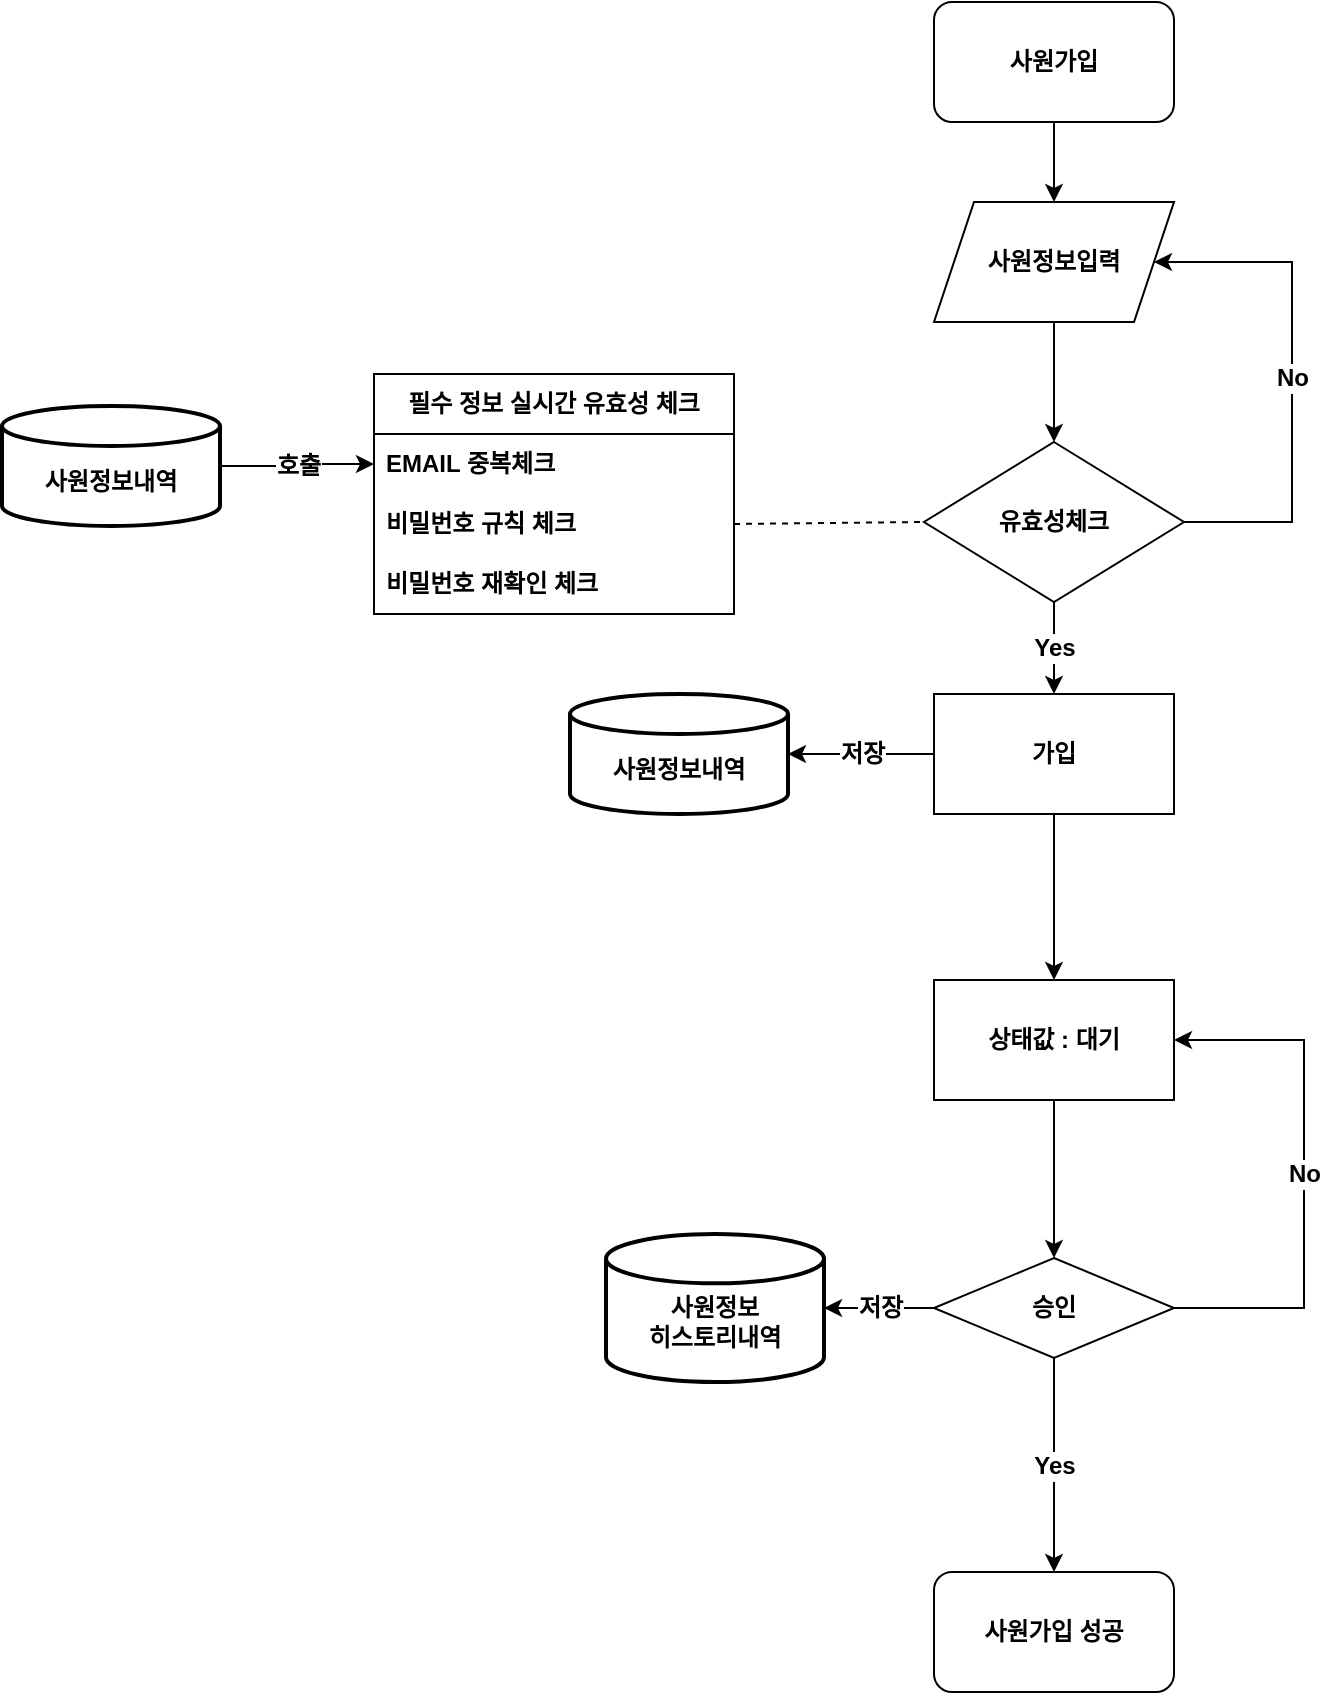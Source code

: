 <mxfile version="21.1.5" type="github" pages="10">
  <diagram name="사원가입" id="Ce-uP0RtYCxTRMdy8Dpd">
    <mxGraphModel dx="3193" dy="840" grid="1" gridSize="10" guides="1" tooltips="1" connect="1" arrows="1" fold="1" page="0" pageScale="1" pageWidth="827" pageHeight="1169" background="none" math="0" shadow="0">
      <root>
        <mxCell id="0" />
        <mxCell id="1" parent="0" />
        <mxCell id="2DXAMimH8pfuloW2CUfG-100" value="사원가입" style="rounded=1;whiteSpace=wrap;html=1;fontSize=12;fontStyle=1" vertex="1" parent="1">
          <mxGeometry x="-796" y="252" width="120" height="60" as="geometry" />
        </mxCell>
        <mxCell id="2DXAMimH8pfuloW2CUfG-101" value="사원정보입력" style="shape=parallelogram;perimeter=parallelogramPerimeter;whiteSpace=wrap;html=1;fixedSize=1;fontSize=12;fontStyle=1" vertex="1" parent="1">
          <mxGeometry x="-796" y="352" width="120" height="60" as="geometry" />
        </mxCell>
        <mxCell id="2DXAMimH8pfuloW2CUfG-102" value="" style="edgeStyle=orthogonalEdgeStyle;rounded=0;orthogonalLoop=1;jettySize=auto;html=1;fontSize=12;fontStyle=1" edge="1" parent="1" source="2DXAMimH8pfuloW2CUfG-100" target="2DXAMimH8pfuloW2CUfG-101">
          <mxGeometry relative="1" as="geometry" />
        </mxCell>
        <mxCell id="2DXAMimH8pfuloW2CUfG-121" value="No" style="edgeStyle=orthogonalEdgeStyle;rounded=0;orthogonalLoop=1;jettySize=auto;html=1;entryX=1;entryY=0.5;entryDx=0;entryDy=0;fontSize=12;fontStyle=1" edge="1" parent="1" source="2DXAMimH8pfuloW2CUfG-103" target="2DXAMimH8pfuloW2CUfG-101">
          <mxGeometry relative="1" as="geometry">
            <Array as="points">
              <mxPoint x="-617" y="512" />
              <mxPoint x="-617" y="382" />
            </Array>
          </mxGeometry>
        </mxCell>
        <mxCell id="2DXAMimH8pfuloW2CUfG-103" value="유효성체크" style="rhombus;whiteSpace=wrap;html=1;fontSize=12;fontStyle=1" vertex="1" parent="1">
          <mxGeometry x="-801" y="472" width="130" height="80" as="geometry" />
        </mxCell>
        <mxCell id="2DXAMimH8pfuloW2CUfG-104" value="" style="edgeStyle=orthogonalEdgeStyle;rounded=0;orthogonalLoop=1;jettySize=auto;html=1;fontSize=12;fontStyle=1" edge="1" parent="1" source="2DXAMimH8pfuloW2CUfG-101" target="2DXAMimH8pfuloW2CUfG-103">
          <mxGeometry relative="1" as="geometry" />
        </mxCell>
        <mxCell id="2DXAMimH8pfuloW2CUfG-105" value="상태값 : 대기" style="whiteSpace=wrap;html=1;fontSize=12;fontStyle=1" vertex="1" parent="1">
          <mxGeometry x="-796" y="741" width="120" height="60" as="geometry" />
        </mxCell>
        <mxCell id="2DXAMimH8pfuloW2CUfG-131" value="No" style="edgeStyle=orthogonalEdgeStyle;rounded=0;orthogonalLoop=1;jettySize=auto;html=1;entryX=1;entryY=0.5;entryDx=0;entryDy=0;fontSize=12;fontStyle=1" edge="1" parent="1" source="2DXAMimH8pfuloW2CUfG-109" target="2DXAMimH8pfuloW2CUfG-105">
          <mxGeometry relative="1" as="geometry">
            <Array as="points">
              <mxPoint x="-611" y="905" />
              <mxPoint x="-611" y="771" />
            </Array>
          </mxGeometry>
        </mxCell>
        <mxCell id="2DXAMimH8pfuloW2CUfG-109" value="승인" style="rhombus;whiteSpace=wrap;html=1;fontSize=12;fontStyle=1" vertex="1" parent="1">
          <mxGeometry x="-796" y="880" width="120" height="50" as="geometry" />
        </mxCell>
        <mxCell id="2DXAMimH8pfuloW2CUfG-110" value="" style="edgeStyle=orthogonalEdgeStyle;rounded=0;orthogonalLoop=1;jettySize=auto;html=1;fontSize=12;fontStyle=1" edge="1" parent="1" source="2DXAMimH8pfuloW2CUfG-105" target="2DXAMimH8pfuloW2CUfG-109">
          <mxGeometry relative="1" as="geometry" />
        </mxCell>
        <mxCell id="2DXAMimH8pfuloW2CUfG-111" value="사원가입 성공" style="rounded=1;whiteSpace=wrap;html=1;fontSize=12;fontStyle=1" vertex="1" parent="1">
          <mxGeometry x="-796" y="1037" width="120" height="60" as="geometry" />
        </mxCell>
        <mxCell id="2DXAMimH8pfuloW2CUfG-112" value="Yes" style="edgeStyle=orthogonalEdgeStyle;rounded=0;orthogonalLoop=1;jettySize=auto;html=1;fontSize=12;fontStyle=1" edge="1" parent="1" source="2DXAMimH8pfuloW2CUfG-109" target="2DXAMimH8pfuloW2CUfG-111">
          <mxGeometry relative="1" as="geometry" />
        </mxCell>
        <mxCell id="2DXAMimH8pfuloW2CUfG-115" value="필수 정보 실시간 유효성 체크" style="swimlane;fontStyle=1;childLayout=stackLayout;horizontal=1;startSize=30;horizontalStack=0;resizeParent=1;resizeParentMax=0;resizeLast=0;collapsible=1;marginBottom=0;whiteSpace=wrap;html=1;fontSize=12;" vertex="1" parent="1">
          <mxGeometry x="-1076" y="438" width="180" height="120" as="geometry" />
        </mxCell>
        <mxCell id="2DXAMimH8pfuloW2CUfG-116" value="EMAIL 중복체크" style="text;strokeColor=none;fillColor=none;align=left;verticalAlign=middle;spacingLeft=4;spacingRight=4;overflow=hidden;points=[[0,0.5],[1,0.5]];portConstraint=eastwest;rotatable=0;whiteSpace=wrap;html=1;fontSize=12;fontStyle=1" vertex="1" parent="2DXAMimH8pfuloW2CUfG-115">
          <mxGeometry y="30" width="180" height="30" as="geometry" />
        </mxCell>
        <mxCell id="2DXAMimH8pfuloW2CUfG-117" value="비밀번호 규칙 체크" style="text;strokeColor=none;fillColor=none;align=left;verticalAlign=middle;spacingLeft=4;spacingRight=4;overflow=hidden;points=[[0,0.5],[1,0.5]];portConstraint=eastwest;rotatable=0;whiteSpace=wrap;html=1;fontSize=12;fontStyle=1" vertex="1" parent="2DXAMimH8pfuloW2CUfG-115">
          <mxGeometry y="60" width="180" height="30" as="geometry" />
        </mxCell>
        <mxCell id="2DXAMimH8pfuloW2CUfG-118" value="비밀번호 재확인 체크" style="text;strokeColor=none;fillColor=none;align=left;verticalAlign=middle;spacingLeft=4;spacingRight=4;overflow=hidden;points=[[0,0.5],[1,0.5]];portConstraint=eastwest;rotatable=0;whiteSpace=wrap;html=1;fontSize=12;fontStyle=1" vertex="1" parent="2DXAMimH8pfuloW2CUfG-115">
          <mxGeometry y="90" width="180" height="30" as="geometry" />
        </mxCell>
        <mxCell id="2DXAMimH8pfuloW2CUfG-120" value="" style="endArrow=none;dashed=1;html=1;rounded=0;exitX=1;exitY=0.5;exitDx=0;exitDy=0;entryX=0;entryY=0.5;entryDx=0;entryDy=0;fontSize=12;fontStyle=1" edge="1" parent="1" source="2DXAMimH8pfuloW2CUfG-117" target="2DXAMimH8pfuloW2CUfG-103">
          <mxGeometry width="50" height="50" relative="1" as="geometry">
            <mxPoint x="-866" y="577" as="sourcePoint" />
            <mxPoint x="-816" y="527" as="targetPoint" />
          </mxGeometry>
        </mxCell>
        <mxCell id="2DXAMimH8pfuloW2CUfG-130" style="edgeStyle=orthogonalEdgeStyle;rounded=0;orthogonalLoop=1;jettySize=auto;html=1;entryX=0.5;entryY=0;entryDx=0;entryDy=0;fontSize=12;fontStyle=1" edge="1" parent="1" source="2DXAMimH8pfuloW2CUfG-122" target="2DXAMimH8pfuloW2CUfG-105">
          <mxGeometry relative="1" as="geometry" />
        </mxCell>
        <mxCell id="2DXAMimH8pfuloW2CUfG-122" value="가입" style="whiteSpace=wrap;html=1;fontSize=12;fontStyle=1" vertex="1" parent="1">
          <mxGeometry x="-796" y="598" width="120" height="60" as="geometry" />
        </mxCell>
        <mxCell id="2DXAMimH8pfuloW2CUfG-123" value="Yes" style="edgeStyle=orthogonalEdgeStyle;rounded=0;orthogonalLoop=1;jettySize=auto;html=1;fontSize=12;fontStyle=1" edge="1" parent="1" source="2DXAMimH8pfuloW2CUfG-103" target="2DXAMimH8pfuloW2CUfG-122">
          <mxGeometry relative="1" as="geometry" />
        </mxCell>
        <mxCell id="2DXAMimH8pfuloW2CUfG-126" value="&lt;br style=&quot;font-size: 12px;&quot;&gt;사원정보내역" style="strokeWidth=2;html=1;shape=mxgraph.flowchart.database;whiteSpace=wrap;fontSize=12;fontStyle=1" vertex="1" parent="1">
          <mxGeometry x="-978" y="598" width="109" height="60" as="geometry" />
        </mxCell>
        <mxCell id="2DXAMimH8pfuloW2CUfG-127" value="저장" style="edgeStyle=orthogonalEdgeStyle;rounded=0;orthogonalLoop=1;jettySize=auto;html=1;fontSize=12;fontStyle=1" edge="1" parent="1" source="2DXAMimH8pfuloW2CUfG-122" target="2DXAMimH8pfuloW2CUfG-126">
          <mxGeometry relative="1" as="geometry" />
        </mxCell>
        <mxCell id="2DXAMimH8pfuloW2CUfG-129" value="호출" style="edgeStyle=orthogonalEdgeStyle;rounded=0;orthogonalLoop=1;jettySize=auto;html=1;fontSize=12;fontStyle=1" edge="1" parent="1" source="2DXAMimH8pfuloW2CUfG-128" target="2DXAMimH8pfuloW2CUfG-116">
          <mxGeometry relative="1" as="geometry" />
        </mxCell>
        <mxCell id="2DXAMimH8pfuloW2CUfG-128" value="&lt;br style=&quot;font-size: 12px;&quot;&gt;사원정보내역" style="strokeWidth=2;html=1;shape=mxgraph.flowchart.database;whiteSpace=wrap;fontSize=12;fontStyle=1" vertex="1" parent="1">
          <mxGeometry x="-1262" y="454" width="109" height="60" as="geometry" />
        </mxCell>
        <mxCell id="2DXAMimH8pfuloW2CUfG-133" value="&lt;br style=&quot;font-size: 12px;&quot;&gt;사원정보&lt;br style=&quot;font-size: 12px;&quot;&gt;히스토리내역" style="strokeWidth=2;html=1;shape=mxgraph.flowchart.database;whiteSpace=wrap;fontSize=12;fontStyle=1" vertex="1" parent="1">
          <mxGeometry x="-960" y="868" width="109" height="74" as="geometry" />
        </mxCell>
        <mxCell id="2DXAMimH8pfuloW2CUfG-134" value="저장" style="edgeStyle=orthogonalEdgeStyle;rounded=0;orthogonalLoop=1;jettySize=auto;html=1;fontSize=12;fontStyle=1" edge="1" parent="1" source="2DXAMimH8pfuloW2CUfG-109" target="2DXAMimH8pfuloW2CUfG-133">
          <mxGeometry relative="1" as="geometry" />
        </mxCell>
      </root>
    </mxGraphModel>
  </diagram>
  <diagram id="IAGXiYc0_mc3sXTbai7x" name="로그인">
    <mxGraphModel dx="1993" dy="840" grid="1" gridSize="10" guides="1" tooltips="1" connect="1" arrows="1" fold="1" page="0" pageScale="1" pageWidth="827" pageHeight="1169" math="0" shadow="0">
      <root>
        <mxCell id="0" />
        <mxCell id="1" parent="0" />
        <mxCell id="EolyURYPqfR5ZA0NW54K-12" value="" style="edgeStyle=orthogonalEdgeStyle;rounded=0;orthogonalLoop=1;jettySize=auto;html=1;fontStyle=1" edge="1" parent="1" source="EolyURYPqfR5ZA0NW54K-13" target="EolyURYPqfR5ZA0NW54K-14">
          <mxGeometry relative="1" as="geometry" />
        </mxCell>
        <mxCell id="EolyURYPqfR5ZA0NW54K-13" value="로그인" style="rounded=1;whiteSpace=wrap;html=1;fontSize=12;fontStyle=1;container=0;" vertex="1" parent="1">
          <mxGeometry x="75" y="237.645" width="120" height="69.765" as="geometry" />
        </mxCell>
        <mxCell id="EolyURYPqfR5ZA0NW54K-14" value="로그인 정보입력" style="shape=parallelogram;perimeter=parallelogramPerimeter;whiteSpace=wrap;html=1;fixedSize=1;fontSize=12;fontStyle=1;container=0;" vertex="1" parent="1">
          <mxGeometry x="75" y="353.92" width="120" height="69.765" as="geometry" />
        </mxCell>
        <mxCell id="EolyURYPqfR5ZA0NW54K-15" value="유효성체크" style="rhombus;whiteSpace=wrap;html=1;fontSize=12;fontStyle=1;container=0;" vertex="1" parent="1">
          <mxGeometry x="70" y="493.45" width="130" height="93.02" as="geometry" />
        </mxCell>
        <mxCell id="EolyURYPqfR5ZA0NW54K-16" value="" style="edgeStyle=orthogonalEdgeStyle;rounded=0;orthogonalLoop=1;jettySize=auto;html=1;fontSize=12;fontStyle=1" edge="1" parent="1" source="EolyURYPqfR5ZA0NW54K-14" target="EolyURYPqfR5ZA0NW54K-15">
          <mxGeometry relative="1" as="geometry" />
        </mxCell>
        <mxCell id="EolyURYPqfR5ZA0NW54K-17" value="로그인 유효성 체크" style="swimlane;fontStyle=1;childLayout=stackLayout;horizontal=1;startSize=30;horizontalStack=0;resizeParent=1;resizeParentMax=0;resizeLast=0;collapsible=1;marginBottom=0;whiteSpace=wrap;html=1;fontSize=12;container=0;" vertex="1" parent="1">
          <mxGeometry x="-210" y="487.636" width="180" height="104.647" as="geometry" />
        </mxCell>
        <mxCell id="EolyURYPqfR5ZA0NW54K-18" value="" style="endArrow=none;dashed=1;html=1;rounded=0;exitX=1;exitY=0.5;exitDx=0;exitDy=0;entryX=0;entryY=0.5;entryDx=0;entryDy=0;fontSize=12;fontStyle=1" edge="1" parent="1" source="EolyURYPqfR5ZA0NW54K-37" target="EolyURYPqfR5ZA0NW54K-15">
          <mxGeometry width="50" height="50" relative="1" as="geometry">
            <mxPoint x="5" y="615.538" as="sourcePoint" />
            <mxPoint x="55" y="557.401" as="targetPoint" />
          </mxGeometry>
        </mxCell>
        <mxCell id="EolyURYPqfR5ZA0NW54K-19" value="로그인 성공" style="rounded=1;whiteSpace=wrap;html=1;fontSize=12;fontStyle=1;container=0;" vertex="1" parent="1">
          <mxGeometry x="75" y="1141.885" width="120" height="69.765" as="geometry" />
        </mxCell>
        <mxCell id="EolyURYPqfR5ZA0NW54K-20" value="Yes" style="edgeStyle=orthogonalEdgeStyle;rounded=0;orthogonalLoop=1;jettySize=auto;html=1;fontSize=12;fontStyle=1;exitX=0.5;exitY=1;exitDx=0;exitDy=0;" edge="1" parent="1" source="EolyURYPqfR5ZA0NW54K-22" target="EolyURYPqfR5ZA0NW54K-19">
          <mxGeometry relative="1" as="geometry">
            <mxPoint x="138" y="1494.199" as="sourcePoint" />
          </mxGeometry>
        </mxCell>
        <mxCell id="EolyURYPqfR5ZA0NW54K-21" value="No" style="edgeStyle=orthogonalEdgeStyle;rounded=0;orthogonalLoop=1;jettySize=auto;html=1;fontStyle=1" edge="1" parent="1" source="EolyURYPqfR5ZA0NW54K-15" target="EolyURYPqfR5ZA0NW54K-3">
          <mxGeometry relative="1" as="geometry" />
        </mxCell>
        <mxCell id="EolyURYPqfR5ZA0NW54K-22" value="재직 중인가?" style="rhombus;whiteSpace=wrap;html=1;fontSize=12;fontStyle=1;container=0;" vertex="1" parent="1">
          <mxGeometry x="70" y="958.173" width="130" height="93.02" as="geometry" />
        </mxCell>
        <mxCell id="EolyURYPqfR5ZA0NW54K-23" value="Yes" style="edgeStyle=orthogonalEdgeStyle;rounded=0;orthogonalLoop=1;jettySize=auto;html=1;fontStyle=1" edge="1" parent="1" source="EolyURYPqfR5ZA0NW54K-24" target="EolyURYPqfR5ZA0NW54K-22">
          <mxGeometry relative="1" as="geometry" />
        </mxCell>
        <mxCell id="EolyURYPqfR5ZA0NW54K-24" value="아이디 비밀번호&lt;br&gt;일치여부" style="rhombus;whiteSpace=wrap;html=1;fontSize=12;fontStyle=1;container=0;" vertex="1" parent="1">
          <mxGeometry x="70" y="774.835" width="130" height="93.02" as="geometry" />
        </mxCell>
        <mxCell id="EolyURYPqfR5ZA0NW54K-25" value="No" style="edgeStyle=orthogonalEdgeStyle;rounded=0;orthogonalLoop=1;jettySize=auto;html=1;fontStyle=1" edge="1" parent="1" source="EolyURYPqfR5ZA0NW54K-24" target="EolyURYPqfR5ZA0NW54K-7">
          <mxGeometry relative="1" as="geometry" />
        </mxCell>
        <mxCell id="EolyURYPqfR5ZA0NW54K-26" value="&lt;br style=&quot;font-size: 12px;&quot;&gt;사원정보&lt;br&gt;히스토리" style="strokeWidth=2;html=1;shape=mxgraph.flowchart.database;whiteSpace=wrap;fontSize=12;fontStyle=1;container=0;" vertex="1" parent="1">
          <mxGeometry x="-146" y="645.77" width="109" height="69.765" as="geometry" />
        </mxCell>
        <mxCell id="EolyURYPqfR5ZA0NW54K-27" value="Yes" style="edgeStyle=orthogonalEdgeStyle;rounded=0;orthogonalLoop=1;jettySize=auto;html=1;fontStyle=1" edge="1" parent="1" source="EolyURYPqfR5ZA0NW54K-29" target="EolyURYPqfR5ZA0NW54K-24">
          <mxGeometry relative="1" as="geometry" />
        </mxCell>
        <mxCell id="EolyURYPqfR5ZA0NW54K-28" value="No" style="edgeStyle=orthogonalEdgeStyle;rounded=0;orthogonalLoop=1;jettySize=auto;html=1;fontStyle=1;entryX=0;entryY=0.5;entryDx=0;entryDy=0;" edge="1" parent="1" source="EolyURYPqfR5ZA0NW54K-29" target="EolyURYPqfR5ZA0NW54K-4">
          <mxGeometry relative="1" as="geometry">
            <mxPoint x="243" y="680.652" as="targetPoint" />
          </mxGeometry>
        </mxCell>
        <mxCell id="EolyURYPqfR5ZA0NW54K-29" value="승인여부" style="rhombus;whiteSpace=wrap;html=1;fontSize=12;fontStyle=1;container=0;" vertex="1" parent="1">
          <mxGeometry x="70" y="634.142" width="130" height="93.02" as="geometry" />
        </mxCell>
        <mxCell id="EolyURYPqfR5ZA0NW54K-30" value="Yes" style="edgeStyle=orthogonalEdgeStyle;rounded=0;orthogonalLoop=1;jettySize=auto;html=1;fontStyle=1" edge="1" parent="1" source="EolyURYPqfR5ZA0NW54K-15" target="EolyURYPqfR5ZA0NW54K-29">
          <mxGeometry relative="1" as="geometry" />
        </mxCell>
        <mxCell id="EolyURYPqfR5ZA0NW54K-31" value="호출" style="edgeStyle=orthogonalEdgeStyle;rounded=0;orthogonalLoop=1;jettySize=auto;html=1;fontSize=12;fontStyle=1;entryX=0;entryY=0.5;entryDx=0;entryDy=0;" edge="1" parent="1" source="EolyURYPqfR5ZA0NW54K-26" target="EolyURYPqfR5ZA0NW54K-29">
          <mxGeometry relative="1" as="geometry">
            <mxPoint x="72" y="680.652" as="targetPoint" />
          </mxGeometry>
        </mxCell>
        <mxCell id="EolyURYPqfR5ZA0NW54K-32" value="호출" style="edgeStyle=orthogonalEdgeStyle;rounded=0;orthogonalLoop=1;jettySize=auto;html=1;fontSize=12;fontStyle=1;entryX=0;entryY=0.5;entryDx=0;entryDy=0;" edge="1" parent="1" source="EolyURYPqfR5ZA0NW54K-33" target="EolyURYPqfR5ZA0NW54K-24">
          <mxGeometry relative="1" as="geometry">
            <mxPoint x="70" y="821.345" as="targetPoint" />
          </mxGeometry>
        </mxCell>
        <mxCell id="EolyURYPqfR5ZA0NW54K-33" value="사원정보내역" style="strokeWidth=2;html=1;shape=mxgraph.flowchart.database;whiteSpace=wrap;fontSize=12;fontStyle=1;container=0;" vertex="1" parent="1">
          <mxGeometry x="-148" y="786.462" width="109" height="69.765" as="geometry" />
        </mxCell>
        <mxCell id="EolyURYPqfR5ZA0NW54K-34" value="호출" style="edgeStyle=orthogonalEdgeStyle;rounded=0;orthogonalLoop=1;jettySize=auto;html=1;fontSize=12;fontStyle=1;entryX=0;entryY=0.5;entryDx=0;entryDy=0;" edge="1" parent="1" source="EolyURYPqfR5ZA0NW54K-35" target="EolyURYPqfR5ZA0NW54K-22">
          <mxGeometry relative="1" as="geometry">
            <mxPoint x="68" y="1004.683" as="targetPoint" />
          </mxGeometry>
        </mxCell>
        <mxCell id="EolyURYPqfR5ZA0NW54K-35" value="&lt;br style=&quot;font-size: 12px;&quot;&gt;사원정보&lt;br&gt;히스토리" style="strokeWidth=2;html=1;shape=mxgraph.flowchart.database;whiteSpace=wrap;fontSize=12;fontStyle=1;container=0;" vertex="1" parent="1">
          <mxGeometry x="-148" y="969.8" width="109" height="69.765" as="geometry" />
        </mxCell>
        <mxCell id="EolyURYPqfR5ZA0NW54K-36" value="현재 재직 중이 아닙니다" style="shape=ext;double=1;rounded=0;whiteSpace=wrap;html=1;fontStyle=1;container=0;" vertex="1" parent="1">
          <mxGeometry x="261" y="958.173" width="143" height="93.02" as="geometry" />
        </mxCell>
        <mxCell id="EolyURYPqfR5ZA0NW54K-37" value="EMAIL 규칙 체크" style="text;strokeColor=none;fillColor=none;align=left;verticalAlign=middle;spacingLeft=4;spacingRight=4;overflow=hidden;points=[[0,0.5],[1,0.5]];portConstraint=eastwest;rotatable=0;whiteSpace=wrap;html=1;fontSize=12;fontStyle=1;container=0;" vertex="1" parent="1">
          <mxGeometry x="-210" y="522.519" width="180" height="34.882" as="geometry" />
        </mxCell>
        <mxCell id="EolyURYPqfR5ZA0NW54K-38" value="비밀번호 규칙 체크" style="text;strokeColor=none;fillColor=none;align=left;verticalAlign=middle;spacingLeft=4;spacingRight=4;overflow=hidden;points=[[0,0.5],[1,0.5]];portConstraint=eastwest;rotatable=0;whiteSpace=wrap;html=1;fontSize=12;fontStyle=1;container=0;" vertex="1" parent="1">
          <mxGeometry x="-210" y="557.401" width="180" height="34.882" as="geometry" />
        </mxCell>
        <mxCell id="EolyURYPqfR5ZA0NW54K-39" value="No" style="edgeStyle=orthogonalEdgeStyle;rounded=0;orthogonalLoop=1;jettySize=auto;html=1;fontStyle=1" edge="1" parent="1" source="EolyURYPqfR5ZA0NW54K-22" target="EolyURYPqfR5ZA0NW54K-36">
          <mxGeometry relative="1" as="geometry" />
        </mxCell>
        <mxCell id="EolyURYPqfR5ZA0NW54K-3" value="아이디 또는 비밀번호를 다시 확인해주세요" style="shape=ext;double=1;rounded=0;whiteSpace=wrap;html=1;fontStyle=1;container=0;" vertex="1" parent="1">
          <mxGeometry x="294" y="493.45" width="143" height="93.02" as="geometry" />
        </mxCell>
        <mxCell id="EolyURYPqfR5ZA0NW54K-4" value="승인되지 않았습니다&lt;br&gt;관리자에게 승인요청을 해주세요" style="shape=ext;double=1;rounded=0;whiteSpace=wrap;html=1;fontStyle=1;container=0;" vertex="1" parent="1">
          <mxGeometry x="258" y="634.142" width="143" height="93.02" as="geometry" />
        </mxCell>
        <mxCell id="EolyURYPqfR5ZA0NW54K-5" value="5회 이상 로그인에 실패했습니다 관리자에게 활성화 요청을 해주세요" style="shape=ext;double=1;rounded=0;whiteSpace=wrap;html=1;fontStyle=1;container=0;" vertex="1" parent="1">
          <mxGeometry x="538" y="776.005" width="143" height="93.02" as="geometry" />
        </mxCell>
        <mxCell id="EolyURYPqfR5ZA0NW54K-6" value="Yes" style="edgeStyle=orthogonalEdgeStyle;rounded=0;orthogonalLoop=1;jettySize=auto;html=1;fontStyle=1" edge="1" parent="1" source="EolyURYPqfR5ZA0NW54K-7" target="EolyURYPqfR5ZA0NW54K-5">
          <mxGeometry relative="1" as="geometry" />
        </mxCell>
        <mxCell id="EolyURYPqfR5ZA0NW54K-7" value="5회 이상 오류" style="rhombus;whiteSpace=wrap;html=1;fontSize=12;fontStyle=1;container=0;" vertex="1" parent="1">
          <mxGeometry x="360" y="776.005" width="130" height="93.02" as="geometry" />
        </mxCell>
        <mxCell id="EolyURYPqfR5ZA0NW54K-8" value="아이디 또는 비밀번호를 다시 확인해주세요" style="shape=ext;double=1;rounded=0;whiteSpace=wrap;html=1;fontStyle=1;container=0;" vertex="1" parent="1">
          <mxGeometry x="468" y="902.744" width="143" height="93.02" as="geometry" />
        </mxCell>
        <mxCell id="EolyURYPqfR5ZA0NW54K-9" value="No" style="edgeStyle=orthogonalEdgeStyle;rounded=0;orthogonalLoop=1;jettySize=auto;html=1;entryX=0;entryY=0.5;entryDx=0;entryDy=0;fontStyle=1" edge="1" parent="1" source="EolyURYPqfR5ZA0NW54K-7" target="EolyURYPqfR5ZA0NW54K-8">
          <mxGeometry relative="1" as="geometry" />
        </mxCell>
        <mxCell id="EolyURYPqfR5ZA0NW54K-10" value="호출" style="edgeStyle=orthogonalEdgeStyle;rounded=0;orthogonalLoop=1;jettySize=auto;html=1;entryX=0.5;entryY=0;entryDx=0;entryDy=0;fontStyle=1" edge="1" parent="1" source="EolyURYPqfR5ZA0NW54K-11" target="EolyURYPqfR5ZA0NW54K-7">
          <mxGeometry relative="1" as="geometry" />
        </mxCell>
        <mxCell id="EolyURYPqfR5ZA0NW54K-11" value="&lt;br style=&quot;font-size: 12px;&quot;&gt;사원정보&lt;br&gt;히스토리" style="strokeWidth=2;html=1;shape=mxgraph.flowchart.database;whiteSpace=wrap;fontSize=12;fontStyle=1;container=0;" vertex="1" parent="1">
          <mxGeometry x="432" y="664.0" width="109" height="69.765" as="geometry" />
        </mxCell>
      </root>
    </mxGraphModel>
  </diagram>
  <diagram id="f3mg_FkvlEvGDG-qKJBV" name="비밀번호 초기화">
    <mxGraphModel dx="47" dy="657" grid="0" gridSize="10" guides="1" tooltips="1" connect="1" arrows="1" fold="1" page="0" pageScale="1" pageWidth="827" pageHeight="1169" math="0" shadow="0">
      <root>
        <mxCell id="0" />
        <mxCell id="1" parent="0" />
        <mxCell id="NypoWCGXmZFuNiwpmajD-2" value="" style="edgeStyle=orthogonalEdgeStyle;rounded=0;orthogonalLoop=1;jettySize=auto;html=1;fontStyle=1" edge="1" parent="1" source="NypoWCGXmZFuNiwpmajD-3" target="NypoWCGXmZFuNiwpmajD-6">
          <mxGeometry relative="1" as="geometry" />
        </mxCell>
        <mxCell id="NypoWCGXmZFuNiwpmajD-3" value="비밀번호 초기화" style="rounded=1;whiteSpace=wrap;html=1;fontStyle=1" vertex="1" parent="1">
          <mxGeometry x="1269.5" y="269" width="120" height="60" as="geometry" />
        </mxCell>
        <mxCell id="NypoWCGXmZFuNiwpmajD-4" value="N" style="edgeStyle=orthogonalEdgeStyle;rounded=0;orthogonalLoop=1;jettySize=auto;html=1;fontStyle=1" edge="1" parent="1" source="NypoWCGXmZFuNiwpmajD-6" target="NypoWCGXmZFuNiwpmajD-7">
          <mxGeometry relative="1" as="geometry" />
        </mxCell>
        <mxCell id="NypoWCGXmZFuNiwpmajD-5" value="Y" style="edgeStyle=orthogonalEdgeStyle;rounded=0;orthogonalLoop=1;jettySize=auto;html=1;entryX=0.5;entryY=0;entryDx=0;entryDy=0;fontStyle=1" edge="1" parent="1" source="NypoWCGXmZFuNiwpmajD-6" target="NypoWCGXmZFuNiwpmajD-8">
          <mxGeometry relative="1" as="geometry">
            <mxPoint x="1329.5" y="611.51" as="targetPoint" />
          </mxGeometry>
        </mxCell>
        <mxCell id="NypoWCGXmZFuNiwpmajD-6" value="EMAIL input" style="rhombus;whiteSpace=wrap;html=1;fontStyle=1" vertex="1" parent="1">
          <mxGeometry x="1250" y="386.51" width="159" height="80" as="geometry" />
        </mxCell>
        <mxCell id="NypoWCGXmZFuNiwpmajD-7" value="초기화된 비밀번호를&lt;br&gt;받을 Email을 입력해주세요&amp;nbsp;" style="shape=ext;double=1;rounded=0;whiteSpace=wrap;html=1;fontStyle=1;container=0;" vertex="1" parent="1">
          <mxGeometry x="1499" y="380" width="165" height="93.02" as="geometry" />
        </mxCell>
        <mxCell id="NypoWCGXmZFuNiwpmajD-8" value="비밀번호가 입력된 Email로 발송되었습니다&amp;nbsp;" style="shape=ext;double=1;rounded=0;whiteSpace=wrap;html=1;fontStyle=1;container=0;" vertex="1" parent="1">
          <mxGeometry x="1247" y="559" width="165" height="93.02" as="geometry" />
        </mxCell>
      </root>
    </mxGraphModel>
  </diagram>
  <diagram id="YThgQ8FBFjPH699wTOvW" name="연차관리">
    <mxGraphModel dx="2393" dy="1240" grid="1" gridSize="10" guides="1" tooltips="1" connect="1" arrows="1" fold="1" page="0" pageScale="1" pageWidth="827" pageHeight="1169" math="0" shadow="0">
      <root>
        <mxCell id="0" />
        <mxCell id="1" parent="0" />
        <mxCell id="gbnXcTMHqTo1denXWTGy-8" value="" style="edgeStyle=orthogonalEdgeStyle;rounded=0;orthogonalLoop=1;jettySize=auto;html=1;fontStyle=1" edge="1" parent="1" source="iFsGITNiZK1vIjivLB0w-1" target="qg1wia1BypAJgvVQIpVN-3">
          <mxGeometry relative="1" as="geometry" />
        </mxCell>
        <mxCell id="iFsGITNiZK1vIjivLB0w-1" value="연차 신청" style="rounded=1;whiteSpace=wrap;html=1;fontStyle=1" vertex="1" parent="1">
          <mxGeometry x="60.5" y="-168" width="120" height="60" as="geometry" />
        </mxCell>
        <mxCell id="9f5I4QiD06j2JcO0wgJU-2" value="" style="edgeStyle=orthogonalEdgeStyle;rounded=0;orthogonalLoop=1;jettySize=auto;html=1;fontStyle=1" edge="1" parent="1" source="iFsGITNiZK1vIjivLB0w-2" target="9f5I4QiD06j2JcO0wgJU-1">
          <mxGeometry relative="1" as="geometry" />
        </mxCell>
        <mxCell id="iFsGITNiZK1vIjivLB0w-2" value="연차신청정보입력" style="shape=parallelogram;perimeter=parallelogramPerimeter;whiteSpace=wrap;html=1;fixedSize=1;fontStyle=1" vertex="1" parent="1">
          <mxGeometry x="50" y="280" width="141" height="78" as="geometry" />
        </mxCell>
        <mxCell id="su7BDLRg4Atw0HU5b4lZ-5" value="호출" style="edgeStyle=orthogonalEdgeStyle;rounded=0;orthogonalLoop=1;jettySize=auto;html=1;entryX=0;entryY=0.5;entryDx=0;entryDy=0;fontStyle=1" edge="1" parent="1" source="su7BDLRg4Atw0HU5b4lZ-4" target="su7BDLRg4Atw0HU5b4lZ-7">
          <mxGeometry relative="1" as="geometry">
            <mxPoint x="50" y="100" as="targetPoint" />
          </mxGeometry>
        </mxCell>
        <mxCell id="su7BDLRg4Atw0HU5b4lZ-4" value="&lt;br&gt;프로젝트 인원 정보 내역" style="strokeWidth=2;html=1;shape=mxgraph.flowchart.database;whiteSpace=wrap;fontStyle=1" vertex="1" parent="1">
          <mxGeometry x="-190" y="70" width="150" height="60" as="geometry" />
        </mxCell>
        <mxCell id="gbnXcTMHqTo1denXWTGy-11" value="" style="edgeStyle=orthogonalEdgeStyle;rounded=0;orthogonalLoop=1;jettySize=auto;html=1;fontStyle=1" edge="1" parent="1" source="su7BDLRg4Atw0HU5b4lZ-6" target="iFsGITNiZK1vIjivLB0w-2">
          <mxGeometry relative="1" as="geometry" />
        </mxCell>
        <mxCell id="su7BDLRg4Atw0HU5b4lZ-6" value="승인권자 미리 입력" style="rounded=0;whiteSpace=wrap;html=1;fontStyle=1" vertex="1" parent="1">
          <mxGeometry x="60.5" y="180" width="120" height="60" as="geometry" />
        </mxCell>
        <mxCell id="gbnXcTMHqTo1denXWTGy-4" value="Y:이사님" style="edgeStyle=orthogonalEdgeStyle;rounded=0;orthogonalLoop=1;jettySize=auto;html=1;fontStyle=1" edge="1" parent="1" source="su7BDLRg4Atw0HU5b4lZ-7" target="su7BDLRg4Atw0HU5b4lZ-6">
          <mxGeometry relative="1" as="geometry" />
        </mxCell>
        <mxCell id="gbnXcTMHqTo1denXWTGy-5" value="N : 팀리더" style="edgeStyle=orthogonalEdgeStyle;rounded=0;orthogonalLoop=1;jettySize=auto;html=1;entryX=1;entryY=0.5;entryDx=0;entryDy=0;fontStyle=1" edge="1" parent="1">
          <mxGeometry relative="1" as="geometry">
            <mxPoint x="186.25" y="100" as="sourcePoint" />
            <mxPoint x="181.5" y="210" as="targetPoint" />
            <Array as="points">
              <mxPoint x="202" y="100" />
              <mxPoint x="202" y="210" />
            </Array>
          </mxGeometry>
        </mxCell>
        <mxCell id="su7BDLRg4Atw0HU5b4lZ-7" value="본인이 승인권자?" style="rhombus;whiteSpace=wrap;html=1;fontStyle=1" vertex="1" parent="1">
          <mxGeometry x="55.75" y="60" width="129.5" height="80" as="geometry" />
        </mxCell>
        <mxCell id="gbnXcTMHqTo1denXWTGy-9" value="N" style="edgeStyle=orthogonalEdgeStyle;rounded=0;orthogonalLoop=1;jettySize=auto;html=1;entryX=1;entryY=0.5;entryDx=0;entryDy=0;fontStyle=1" edge="1" parent="1" source="qg1wia1BypAJgvVQIpVN-3" target="iFsGITNiZK1vIjivLB0w-2">
          <mxGeometry relative="1" as="geometry">
            <mxPoint x="300" y="280" as="targetPoint" />
            <Array as="points">
              <mxPoint x="320" y="-40" />
              <mxPoint x="320" y="320" />
            </Array>
          </mxGeometry>
        </mxCell>
        <mxCell id="gbnXcTMHqTo1denXWTGy-10" value="Y" style="edgeStyle=orthogonalEdgeStyle;rounded=0;orthogonalLoop=1;jettySize=auto;html=1;fontStyle=1" edge="1" parent="1" source="qg1wia1BypAJgvVQIpVN-3" target="su7BDLRg4Atw0HU5b4lZ-7">
          <mxGeometry relative="1" as="geometry" />
        </mxCell>
        <mxCell id="qg1wia1BypAJgvVQIpVN-3" value="오픈 일주일 전?" style="rhombus;whiteSpace=wrap;html=1;fontStyle=1" vertex="1" parent="1">
          <mxGeometry x="60.5" y="-80" width="120" height="80" as="geometry" />
        </mxCell>
        <mxCell id="gbnXcTMHqTo1denXWTGy-3" value="호출" style="edgeStyle=orthogonalEdgeStyle;rounded=0;orthogonalLoop=1;jettySize=auto;html=1;entryX=0;entryY=0.5;entryDx=0;entryDy=0;fontStyle=1" edge="1" parent="1" source="gbnXcTMHqTo1denXWTGy-2" target="qg1wia1BypAJgvVQIpVN-3">
          <mxGeometry relative="1" as="geometry">
            <mxPoint x="-30" y="-30" as="targetPoint" />
            <Array as="points" />
          </mxGeometry>
        </mxCell>
        <mxCell id="gbnXcTMHqTo1denXWTGy-2" value="&lt;br&gt;프로젝트 정보 내역" style="strokeWidth=2;html=1;shape=mxgraph.flowchart.database;whiteSpace=wrap;fontStyle=1" vertex="1" parent="1">
          <mxGeometry x="-200" y="-70" width="150" height="60" as="geometry" />
        </mxCell>
        <mxCell id="gbnXcTMHqTo1denXWTGy-14" value="저장" style="edgeStyle=orthogonalEdgeStyle;rounded=0;orthogonalLoop=1;jettySize=auto;html=1;fontStyle=1" edge="1" parent="1" source="gbnXcTMHqTo1denXWTGy-12" target="gbnXcTMHqTo1denXWTGy-13">
          <mxGeometry relative="1" as="geometry" />
        </mxCell>
        <mxCell id="sEeGUr6-QSI5YfQQz8eG-47" value="" style="edgeStyle=orthogonalEdgeStyle;rounded=0;orthogonalLoop=1;jettySize=auto;html=1;fontStyle=1" edge="1" parent="1" source="gbnXcTMHqTo1denXWTGy-12" target="sEeGUr6-QSI5YfQQz8eG-46">
          <mxGeometry relative="1" as="geometry" />
        </mxCell>
        <mxCell id="gbnXcTMHqTo1denXWTGy-12" value="연차신청완료&lt;br&gt;(상태 = 요청/자동승인)" style="rounded=0;whiteSpace=wrap;html=1;fontStyle=1" vertex="1" parent="1">
          <mxGeometry x="51" y="600" width="139.5" height="60" as="geometry" />
        </mxCell>
        <mxCell id="gbnXcTMHqTo1denXWTGy-13" value="&lt;br&gt;연차 정보내역" style="strokeWidth=2;html=1;shape=mxgraph.flowchart.database;whiteSpace=wrap;fontStyle=1" vertex="1" parent="1">
          <mxGeometry x="-190.5" y="600" width="150" height="60" as="geometry" />
        </mxCell>
        <mxCell id="sEeGUr6-QSI5YfQQz8eG-11" value="" style="edgeStyle=orthogonalEdgeStyle;rounded=0;orthogonalLoop=1;jettySize=auto;html=1;fontStyle=1" edge="1" parent="1" source="sEeGUr6-QSI5YfQQz8eG-7" target="sEeGUr6-QSI5YfQQz8eG-10">
          <mxGeometry relative="1" as="geometry" />
        </mxCell>
        <mxCell id="sEeGUr6-QSI5YfQQz8eG-7" value="대시보드- 연차신청목록&lt;br&gt;클릭" style="rounded=0;whiteSpace=wrap;html=1;fontStyle=1" vertex="1" parent="1">
          <mxGeometry x="51" y="830" width="139.5" height="60" as="geometry" />
        </mxCell>
        <mxCell id="sEeGUr6-QSI5YfQQz8eG-17" value="" style="edgeStyle=orthogonalEdgeStyle;rounded=0;orthogonalLoop=1;jettySize=auto;html=1;fontStyle=1" edge="1" parent="1" source="sEeGUr6-QSI5YfQQz8eG-10" target="sEeGUr6-QSI5YfQQz8eG-14">
          <mxGeometry relative="1" as="geometry" />
        </mxCell>
        <mxCell id="sEeGUr6-QSI5YfQQz8eG-10" value="작성정보 재현" style="rounded=0;whiteSpace=wrap;html=1;fontStyle=1" vertex="1" parent="1">
          <mxGeometry x="51" y="950" width="139.5" height="60" as="geometry" />
        </mxCell>
        <mxCell id="9S5QaQGd4j7av66opcIt-3" value="호출" style="edgeStyle=orthogonalEdgeStyle;rounded=0;orthogonalLoop=1;jettySize=auto;html=1;fontStyle=1" edge="1" parent="1" source="sEeGUr6-QSI5YfQQz8eG-12" target="sEeGUr6-QSI5YfQQz8eG-10">
          <mxGeometry relative="1" as="geometry" />
        </mxCell>
        <mxCell id="sEeGUr6-QSI5YfQQz8eG-12" value="&lt;br&gt;연차 정보내역" style="strokeWidth=2;html=1;shape=mxgraph.flowchart.database;whiteSpace=wrap;fontStyle=1" vertex="1" parent="1">
          <mxGeometry x="-148.5" y="950" width="150" height="60" as="geometry" />
        </mxCell>
        <mxCell id="sEeGUr6-QSI5YfQQz8eG-16" value="" style="edgeStyle=orthogonalEdgeStyle;rounded=0;orthogonalLoop=1;jettySize=auto;html=1;entryX=0.5;entryY=0;entryDx=0;entryDy=0;fontStyle=1" edge="1" parent="1" source="sEeGUr6-QSI5YfQQz8eG-14" target="sEeGUr6-QSI5YfQQz8eG-27">
          <mxGeometry relative="1" as="geometry">
            <mxPoint x="120" y="1160" as="targetPoint" />
          </mxGeometry>
        </mxCell>
        <mxCell id="sEeGUr6-QSI5YfQQz8eG-14" value="정보 수정" style="rounded=0;whiteSpace=wrap;html=1;fontStyle=1" vertex="1" parent="1">
          <mxGeometry x="51" y="1050" width="139.5" height="60" as="geometry" />
        </mxCell>
        <mxCell id="sEeGUr6-QSI5YfQQz8eG-19" value="저장" style="edgeStyle=orthogonalEdgeStyle;rounded=0;orthogonalLoop=1;jettySize=auto;html=1;exitX=0;exitY=0.5;exitDx=0;exitDy=0;fontStyle=1" edge="1" parent="1" source="sEeGUr6-QSI5YfQQz8eG-27" target="sEeGUr6-QSI5YfQQz8eG-18">
          <mxGeometry relative="1" as="geometry">
            <mxPoint x="60" y="1190" as="sourcePoint" />
          </mxGeometry>
        </mxCell>
        <mxCell id="sEeGUr6-QSI5YfQQz8eG-18" value="&lt;br&gt;연차 정보내역" style="strokeWidth=2;html=1;shape=mxgraph.flowchart.database;whiteSpace=wrap;fontStyle=1" vertex="1" parent="1">
          <mxGeometry x="-148.5" y="1160" width="150" height="60" as="geometry" />
        </mxCell>
        <mxCell id="9S5QaQGd4j7av66opcIt-6" value="N" style="edgeStyle=orthogonalEdgeStyle;rounded=0;orthogonalLoop=1;jettySize=auto;html=1;entryX=0;entryY=0.5;entryDx=0;entryDy=0;fontStyle=1" edge="1" parent="1" source="sEeGUr6-QSI5YfQQz8eG-20" target="sEeGUr6-QSI5YfQQz8eG-7">
          <mxGeometry relative="1" as="geometry" />
        </mxCell>
        <mxCell id="9S5QaQGd4j7av66opcIt-7" value="Y" style="edgeStyle=orthogonalEdgeStyle;rounded=0;orthogonalLoop=1;jettySize=auto;html=1;entryX=0.5;entryY=0;entryDx=0;entryDy=0;fontStyle=1" edge="1" parent="1" source="sEeGUr6-QSI5YfQQz8eG-20" target="9S5QaQGd4j7av66opcIt-4">
          <mxGeometry x="-0.892" relative="1" as="geometry">
            <Array as="points">
              <mxPoint x="-260.5" y="1350" />
            </Array>
            <mxPoint as="offset" />
          </mxGeometry>
        </mxCell>
        <mxCell id="sEeGUr6-QSI5YfQQz8eG-20" value="연차 당일 이후" style="rhombus;whiteSpace=wrap;html=1;fontStyle=1" vertex="1" parent="1">
          <mxGeometry x="-320.5" y="820" width="120" height="80" as="geometry" />
        </mxCell>
        <mxCell id="sEeGUr6-QSI5YfQQz8eG-26" value="호출" style="edgeStyle=orthogonalEdgeStyle;rounded=0;orthogonalLoop=1;jettySize=auto;html=1;fontStyle=1" edge="1" parent="1" source="sEeGUr6-QSI5YfQQz8eG-25" target="sEeGUr6-QSI5YfQQz8eG-20">
          <mxGeometry relative="1" as="geometry" />
        </mxCell>
        <mxCell id="sEeGUr6-QSI5YfQQz8eG-25" value="&lt;br&gt;연차 정보내역" style="strokeWidth=2;html=1;shape=mxgraph.flowchart.database;whiteSpace=wrap;fontStyle=1" vertex="1" parent="1">
          <mxGeometry x="-571" y="830" width="150" height="60" as="geometry" />
        </mxCell>
        <mxCell id="sEeGUr6-QSI5YfQQz8eG-27" value="연차정보 수정완료" style="rounded=0;whiteSpace=wrap;html=1;fontStyle=1" vertex="1" parent="1">
          <mxGeometry x="60.75" y="1160" width="120" height="60" as="geometry" />
        </mxCell>
        <mxCell id="sEeGUr6-QSI5YfQQz8eG-29" value="Y" style="edgeStyle=orthogonalEdgeStyle;rounded=0;orthogonalLoop=1;jettySize=auto;html=1;exitX=0;exitY=0.5;exitDx=0;exitDy=0;entryX=1;entryY=0.5;entryDx=0;entryDy=0;fontStyle=1" edge="1" parent="1" source="sEeGUr6-QSI5YfQQz8eG-28" target="sEeGUr6-QSI5YfQQz8eG-7">
          <mxGeometry relative="1" as="geometry" />
        </mxCell>
        <mxCell id="sEeGUr6-QSI5YfQQz8eG-50" value="N" style="edgeStyle=orthogonalEdgeStyle;rounded=0;orthogonalLoop=1;jettySize=auto;html=1;fontStyle=1" edge="1" parent="1" source="sEeGUr6-QSI5YfQQz8eG-28" target="sEeGUr6-QSI5YfQQz8eG-49">
          <mxGeometry relative="1" as="geometry" />
        </mxCell>
        <mxCell id="sEeGUr6-QSI5YfQQz8eG-28" value="상태값=요청 ?" style="rhombus;whiteSpace=wrap;html=1;fontStyle=1" vertex="1" parent="1">
          <mxGeometry x="349.5" y="820" width="120" height="80" as="geometry" />
        </mxCell>
        <mxCell id="sEeGUr6-QSI5YfQQz8eG-31" value="호출" style="edgeStyle=orthogonalEdgeStyle;rounded=0;orthogonalLoop=1;jettySize=auto;html=1;entryX=1;entryY=0.5;entryDx=0;entryDy=0;fontStyle=1" edge="1" parent="1" source="sEeGUr6-QSI5YfQQz8eG-30" target="sEeGUr6-QSI5YfQQz8eG-28">
          <mxGeometry x="-0.36" relative="1" as="geometry">
            <mxPoint x="409.75" y="730" as="targetPoint" />
            <mxPoint as="offset" />
          </mxGeometry>
        </mxCell>
        <mxCell id="sEeGUr6-QSI5YfQQz8eG-30" value="&lt;br&gt;연차 정보내역" style="strokeWidth=2;html=1;shape=mxgraph.flowchart.database;whiteSpace=wrap;fontStyle=1" vertex="1" parent="1">
          <mxGeometry x="559.75" y="830" width="150" height="60" as="geometry" />
        </mxCell>
        <mxCell id="sEeGUr6-QSI5YfQQz8eG-39" value="저장" style="edgeStyle=orthogonalEdgeStyle;rounded=0;orthogonalLoop=1;jettySize=auto;html=1;exitX=0;exitY=0.5;exitDx=0;exitDy=0;fontStyle=1" edge="1" parent="1" source="9S5QaQGd4j7av66opcIt-4" target="sEeGUr6-QSI5YfQQz8eG-38">
          <mxGeometry relative="1" as="geometry" />
        </mxCell>
        <mxCell id="sEeGUr6-QSI5YfQQz8eG-38" value="&lt;br&gt;연차 정보내역" style="strokeWidth=2;html=1;shape=mxgraph.flowchart.database;whiteSpace=wrap;fontStyle=1" vertex="1" parent="1">
          <mxGeometry x="-190.5" y="1400" width="150" height="60" as="geometry" />
        </mxCell>
        <mxCell id="sEeGUr6-QSI5YfQQz8eG-40" value="연차 사용 완료" style="rounded=1;whiteSpace=wrap;html=1;fontStyle=1" vertex="1" parent="1">
          <mxGeometry x="60" y="1510" width="120" height="60" as="geometry" />
        </mxCell>
        <mxCell id="sEeGUr6-QSI5YfQQz8eG-44" value="Y" style="edgeStyle=orthogonalEdgeStyle;rounded=0;orthogonalLoop=1;jettySize=auto;html=1;fontStyle=1" edge="1" parent="1" source="sEeGUr6-QSI5YfQQz8eG-46" target="sEeGUr6-QSI5YfQQz8eG-28">
          <mxGeometry relative="1" as="geometry">
            <mxPoint x="329.5" y="840" as="sourcePoint" />
          </mxGeometry>
        </mxCell>
        <mxCell id="sEeGUr6-QSI5YfQQz8eG-48" value="N" style="edgeStyle=orthogonalEdgeStyle;rounded=0;orthogonalLoop=1;jettySize=auto;html=1;fontStyle=1" edge="1" parent="1" source="sEeGUr6-QSI5YfQQz8eG-46" target="sEeGUr6-QSI5YfQQz8eG-20">
          <mxGeometry relative="1" as="geometry" />
        </mxCell>
        <mxCell id="sEeGUr6-QSI5YfQQz8eG-46" value="오픈 일주일 전" style="rhombus;whiteSpace=wrap;html=1;fontStyle=1" vertex="1" parent="1">
          <mxGeometry x="50" y="700" width="140" height="80" as="geometry" />
        </mxCell>
        <mxCell id="9S5QaQGd4j7av66opcIt-5" value="Y" style="edgeStyle=orthogonalEdgeStyle;rounded=0;orthogonalLoop=1;jettySize=auto;html=1;exitX=0.5;exitY=1;exitDx=0;exitDy=0;entryX=0.5;entryY=0;entryDx=0;entryDy=0;fontStyle=1" edge="1" parent="1" source="sEeGUr6-QSI5YfQQz8eG-49" target="9S5QaQGd4j7av66opcIt-4">
          <mxGeometry x="-0.845" relative="1" as="geometry">
            <Array as="points">
              <mxPoint x="409.5" y="1350" />
            </Array>
            <mxPoint as="offset" />
          </mxGeometry>
        </mxCell>
        <mxCell id="9S5QaQGd4j7av66opcIt-9" value="N" style="edgeStyle=orthogonalEdgeStyle;rounded=0;orthogonalLoop=1;jettySize=auto;html=1;entryX=1;entryY=0.75;entryDx=0;entryDy=0;fontStyle=1" edge="1" parent="1" source="sEeGUr6-QSI5YfQQz8eG-49" target="sEeGUr6-QSI5YfQQz8eG-7">
          <mxGeometry relative="1" as="geometry" />
        </mxCell>
        <mxCell id="sEeGUr6-QSI5YfQQz8eG-49" value="상태값 = 승인?" style="rhombus;whiteSpace=wrap;html=1;fontStyle=1" vertex="1" parent="1">
          <mxGeometry x="349.5" y="1010" width="120" height="80" as="geometry" />
        </mxCell>
        <mxCell id="sEeGUr6-QSI5YfQQz8eG-52" value="호출" style="edgeStyle=orthogonalEdgeStyle;rounded=0;orthogonalLoop=1;jettySize=auto;html=1;entryX=0.711;entryY=0.213;entryDx=0;entryDy=0;entryPerimeter=0;fontStyle=1" edge="1" parent="1" source="sEeGUr6-QSI5YfQQz8eG-51" target="sEeGUr6-QSI5YfQQz8eG-46">
          <mxGeometry relative="1" as="geometry">
            <mxPoint x="159.5" y="730" as="targetPoint" />
          </mxGeometry>
        </mxCell>
        <mxCell id="sEeGUr6-QSI5YfQQz8eG-51" value="&lt;br&gt;연차 정보내역" style="strokeWidth=2;html=1;shape=mxgraph.flowchart.database;whiteSpace=wrap;fontStyle=1" vertex="1" parent="1">
          <mxGeometry x="249.5" y="640" width="150" height="60" as="geometry" />
        </mxCell>
        <mxCell id="9S5QaQGd4j7av66opcIt-8" value="" style="edgeStyle=orthogonalEdgeStyle;rounded=0;orthogonalLoop=1;jettySize=auto;html=1;fontStyle=1" edge="1" parent="1" source="9S5QaQGd4j7av66opcIt-4" target="sEeGUr6-QSI5YfQQz8eG-40">
          <mxGeometry relative="1" as="geometry" />
        </mxCell>
        <mxCell id="9S5QaQGd4j7av66opcIt-4" value="연차정보 업데이트" style="whiteSpace=wrap;html=1;fontStyle=1" vertex="1" parent="1">
          <mxGeometry x="60" y="1400" width="120" height="60" as="geometry" />
        </mxCell>
        <mxCell id="9S5QaQGd4j7av66opcIt-11" value="호출" style="edgeStyle=orthogonalEdgeStyle;rounded=0;orthogonalLoop=1;jettySize=auto;html=1;fontStyle=1" edge="1" parent="1" source="9S5QaQGd4j7av66opcIt-10" target="sEeGUr6-QSI5YfQQz8eG-49">
          <mxGeometry relative="1" as="geometry" />
        </mxCell>
        <mxCell id="9S5QaQGd4j7av66opcIt-10" value="&lt;br&gt;연차 정보내역" style="strokeWidth=2;html=1;shape=mxgraph.flowchart.database;whiteSpace=wrap;fontStyle=1" vertex="1" parent="1">
          <mxGeometry x="559.75" y="1020" width="150" height="60" as="geometry" />
        </mxCell>
        <mxCell id="9f5I4QiD06j2JcO0wgJU-9" value="N" style="edgeStyle=orthogonalEdgeStyle;rounded=0;orthogonalLoop=1;jettySize=auto;html=1;fontStyle=1" edge="1" parent="1" source="9f5I4QiD06j2JcO0wgJU-1" target="9f5I4QiD06j2JcO0wgJU-8">
          <mxGeometry relative="1" as="geometry" />
        </mxCell>
        <mxCell id="9f5I4QiD06j2JcO0wgJU-10" value="Y" style="edgeStyle=orthogonalEdgeStyle;rounded=0;orthogonalLoop=1;jettySize=auto;html=1;fontStyle=1" edge="1" parent="1" source="9f5I4QiD06j2JcO0wgJU-1" target="gbnXcTMHqTo1denXWTGy-12">
          <mxGeometry relative="1" as="geometry" />
        </mxCell>
        <mxCell id="9f5I4QiD06j2JcO0wgJU-1" value="해당년도 연차가 남았는가" style="rhombus;whiteSpace=wrap;html=1;fontStyle=1" vertex="1" parent="1">
          <mxGeometry x="31.25" y="400" width="177.5" height="80" as="geometry" />
        </mxCell>
        <mxCell id="9f5I4QiD06j2JcO0wgJU-7" value="호출" style="edgeStyle=orthogonalEdgeStyle;rounded=0;orthogonalLoop=1;jettySize=auto;html=1;fontStyle=1" edge="1" parent="1" source="9f5I4QiD06j2JcO0wgJU-6" target="9f5I4QiD06j2JcO0wgJU-1">
          <mxGeometry relative="1" as="geometry" />
        </mxCell>
        <mxCell id="9f5I4QiD06j2JcO0wgJU-6" value="&lt;br&gt;연차 정보내역" style="strokeWidth=2;html=1;shape=mxgraph.flowchart.database;whiteSpace=wrap;fontStyle=1" vertex="1" parent="1">
          <mxGeometry x="-170" y="410" width="150" height="60" as="geometry" />
        </mxCell>
        <mxCell id="9f5I4QiD06j2JcO0wgJU-12" value="" style="edgeStyle=orthogonalEdgeStyle;rounded=0;orthogonalLoop=1;jettySize=auto;html=1;fontStyle=1" edge="1" parent="1" source="9f5I4QiD06j2JcO0wgJU-8" target="9f5I4QiD06j2JcO0wgJU-11">
          <mxGeometry relative="1" as="geometry" />
        </mxCell>
        <mxCell id="9f5I4QiD06j2JcO0wgJU-8" value="다음 년도의 연차를 미리 사용하시겠습니까?" style="shape=ext;double=1;rounded=0;whiteSpace=wrap;html=1;fontStyle=1;container=0;" vertex="1" parent="1">
          <mxGeometry x="280" y="393.49" width="143" height="93.02" as="geometry" />
        </mxCell>
        <mxCell id="9f5I4QiD06j2JcO0wgJU-13" value="Y&lt;br&gt;사용년차 + 1" style="edgeStyle=orthogonalEdgeStyle;rounded=0;orthogonalLoop=1;jettySize=auto;html=1;entryX=0.75;entryY=0;entryDx=0;entryDy=0;fontStyle=1" edge="1" parent="1" source="9f5I4QiD06j2JcO0wgJU-11" target="gbnXcTMHqTo1denXWTGy-12">
          <mxGeometry relative="1" as="geometry">
            <mxPoint x="121" y="600" as="targetPoint" />
            <Array as="points">
              <mxPoint x="545" y="570" />
              <mxPoint x="156" y="570" />
            </Array>
          </mxGeometry>
        </mxCell>
        <mxCell id="9f5I4QiD06j2JcO0wgJU-14" value="N" style="edgeStyle=orthogonalEdgeStyle;rounded=0;orthogonalLoop=1;jettySize=auto;html=1;entryX=1;entryY=0.75;entryDx=0;entryDy=0;fontStyle=1" edge="1" parent="1" source="9f5I4QiD06j2JcO0wgJU-11" target="iFsGITNiZK1vIjivLB0w-2">
          <mxGeometry relative="1" as="geometry">
            <mxPoint x="180" y="320" as="targetPoint" />
            <Array as="points">
              <mxPoint x="545" y="335" />
            </Array>
          </mxGeometry>
        </mxCell>
        <mxCell id="9f5I4QiD06j2JcO0wgJU-11" value="확인" style="rhombus;whiteSpace=wrap;html=1;fontStyle=1" vertex="1" parent="1">
          <mxGeometry x="469.5" y="400" width="150" height="80" as="geometry" />
        </mxCell>
      </root>
    </mxGraphModel>
  </diagram>
  <diagram id="Hbhdow_nkdLDWsXE3vfq" name="연차승인">
    <mxGraphModel dx="1834" dy="1156" grid="1" gridSize="10" guides="1" tooltips="1" connect="1" arrows="1" fold="1" page="0" pageScale="1" pageWidth="827" pageHeight="1169" math="0" shadow="0">
      <root>
        <mxCell id="0" />
        <mxCell id="1" parent="0" />
        <mxCell id="bdOzFqUjBLeYJQjaGm42-5" value="" style="edgeStyle=orthogonalEdgeStyle;rounded=0;orthogonalLoop=1;jettySize=auto;html=1;" edge="1" parent="1" source="lt9stwNBeQ-v2pT2QPGu-2" target="bdOzFqUjBLeYJQjaGm42-1">
          <mxGeometry relative="1" as="geometry" />
        </mxCell>
        <mxCell id="lt9stwNBeQ-v2pT2QPGu-2" value="로그인" style="rounded=1;whiteSpace=wrap;html=1;" vertex="1" parent="1">
          <mxGeometry x="40" y="-140" width="120" height="60" as="geometry" />
        </mxCell>
        <mxCell id="UOyC1-huQe3tNLUPpTHb-7" value="Y" style="edgeStyle=orthogonalEdgeStyle;rounded=0;orthogonalLoop=1;jettySize=auto;html=1;entryX=0.5;entryY=0;entryDx=0;entryDy=0;" edge="1" parent="1" source="lt9stwNBeQ-v2pT2QPGu-3" target="UOyC1-huQe3tNLUPpTHb-1">
          <mxGeometry relative="1" as="geometry">
            <mxPoint x="180" y="220" as="targetPoint" />
            <Array as="points">
              <mxPoint x="310" y="140" />
              <mxPoint x="210" y="140" />
            </Array>
          </mxGeometry>
        </mxCell>
        <mxCell id="lt9stwNBeQ-v2pT2QPGu-3" value="연차승인자?" style="rhombus;whiteSpace=wrap;html=1;" vertex="1" parent="1">
          <mxGeometry x="250" y="-20" width="120" height="80" as="geometry" />
        </mxCell>
        <mxCell id="kWLgkvivDaPb60gaJvFp-2" value="호출" style="edgeStyle=orthogonalEdgeStyle;rounded=0;orthogonalLoop=1;jettySize=auto;html=1;" edge="1" parent="1" source="kWLgkvivDaPb60gaJvFp-1" target="lt9stwNBeQ-v2pT2QPGu-3">
          <mxGeometry relative="1" as="geometry" />
        </mxCell>
        <mxCell id="kWLgkvivDaPb60gaJvFp-1" value="&lt;br&gt;프로젝트 인원 정보 내역" style="strokeWidth=2;html=1;shape=mxgraph.flowchart.database;whiteSpace=wrap;" vertex="1" parent="1">
          <mxGeometry x="460" y="-10" width="150" height="60" as="geometry" />
        </mxCell>
        <mxCell id="UOyC1-huQe3tNLUPpTHb-2" value="Y" style="edgeStyle=orthogonalEdgeStyle;rounded=0;orthogonalLoop=1;jettySize=auto;html=1;" edge="1" parent="1" source="bdOzFqUjBLeYJQjaGm42-1" target="UOyC1-huQe3tNLUPpTHb-1">
          <mxGeometry relative="1" as="geometry" />
        </mxCell>
        <mxCell id="UOyC1-huQe3tNLUPpTHb-3" value="N" style="edgeStyle=orthogonalEdgeStyle;rounded=0;orthogonalLoop=1;jettySize=auto;html=1;" edge="1" parent="1" source="bdOzFqUjBLeYJQjaGm42-1" target="lt9stwNBeQ-v2pT2QPGu-3">
          <mxGeometry relative="1" as="geometry" />
        </mxCell>
        <mxCell id="bdOzFqUjBLeYJQjaGm42-1" value="전체관리자?" style="rhombus;whiteSpace=wrap;html=1;" vertex="1" parent="1">
          <mxGeometry x="25" y="-20" width="150" height="80" as="geometry" />
        </mxCell>
        <mxCell id="bdOzFqUjBLeYJQjaGm42-4" value="호출" style="edgeStyle=orthogonalEdgeStyle;rounded=0;orthogonalLoop=1;jettySize=auto;html=1;" edge="1" parent="1" source="bdOzFqUjBLeYJQjaGm42-3" target="bdOzFqUjBLeYJQjaGm42-1">
          <mxGeometry relative="1" as="geometry" />
        </mxCell>
        <mxCell id="bdOzFqUjBLeYJQjaGm42-3" value="&lt;br&gt;사원정보 히스토리" style="strokeWidth=2;html=1;shape=mxgraph.flowchart.database;whiteSpace=wrap;" vertex="1" parent="1">
          <mxGeometry x="-190" y="-10" width="150" height="60" as="geometry" />
        </mxCell>
        <mxCell id="UOyC1-huQe3tNLUPpTHb-1" value="요청자 하이퍼링크&lt;br&gt;클릭" style="whiteSpace=wrap;html=1;" vertex="1" parent="1">
          <mxGeometry x="150" y="220" width="120" height="60" as="geometry" />
        </mxCell>
      </root>
    </mxGraphModel>
  </diagram>
  <diagram id="ltTt4XR8AyqQsuye3zXt" name="자산관리">
    <mxGraphModel dx="1434" dy="756" grid="0" gridSize="10" guides="1" tooltips="1" connect="1" arrows="1" fold="1" page="0" pageScale="1" pageWidth="827" pageHeight="1169" math="0" shadow="0">
      <root>
        <mxCell id="0" />
        <mxCell id="1" parent="0" />
      </root>
    </mxGraphModel>
  </diagram>
  <diagram id="u_NzcagEaQEoJMNW8TVE" name="결재정보">
    <mxGraphModel dx="1434" dy="756" grid="0" gridSize="10" guides="1" tooltips="1" connect="1" arrows="1" fold="1" page="0" pageScale="1" pageWidth="827" pageHeight="1169" math="0" shadow="0">
      <root>
        <mxCell id="0" />
        <mxCell id="1" parent="0" />
      </root>
    </mxGraphModel>
  </diagram>
  <diagram id="GXYaM8xmwCrMsOwQqGuU" name="프로젝트관리">
    <mxGraphModel dx="1434" dy="756" grid="0" gridSize="10" guides="1" tooltips="1" connect="1" arrows="1" fold="1" page="0" pageScale="1" pageWidth="827" pageHeight="1169" math="0" shadow="0">
      <root>
        <mxCell id="0" />
        <mxCell id="1" parent="0" />
      </root>
    </mxGraphModel>
  </diagram>
  <diagram id="jdwyiw3iII9UHRfD96nS" name="WORK 관리">
    <mxGraphModel dx="1434" dy="756" grid="0" gridSize="10" guides="1" tooltips="1" connect="1" arrows="1" fold="1" page="0" pageScale="1" pageWidth="827" pageHeight="1169" math="0" shadow="0">
      <root>
        <mxCell id="0" />
        <mxCell id="1" parent="0" />
      </root>
    </mxGraphModel>
  </diagram>
  <diagram id="LO9irXLHhPwNF3oM0nPh" name="HISTORY 관리">
    <mxGraphModel dx="1434" dy="756" grid="0" gridSize="10" guides="1" tooltips="1" connect="1" arrows="1" fold="1" page="0" pageScale="1" pageWidth="827" pageHeight="1169" math="0" shadow="0">
      <root>
        <mxCell id="0" />
        <mxCell id="1" parent="0" />
      </root>
    </mxGraphModel>
  </diagram>
</mxfile>
